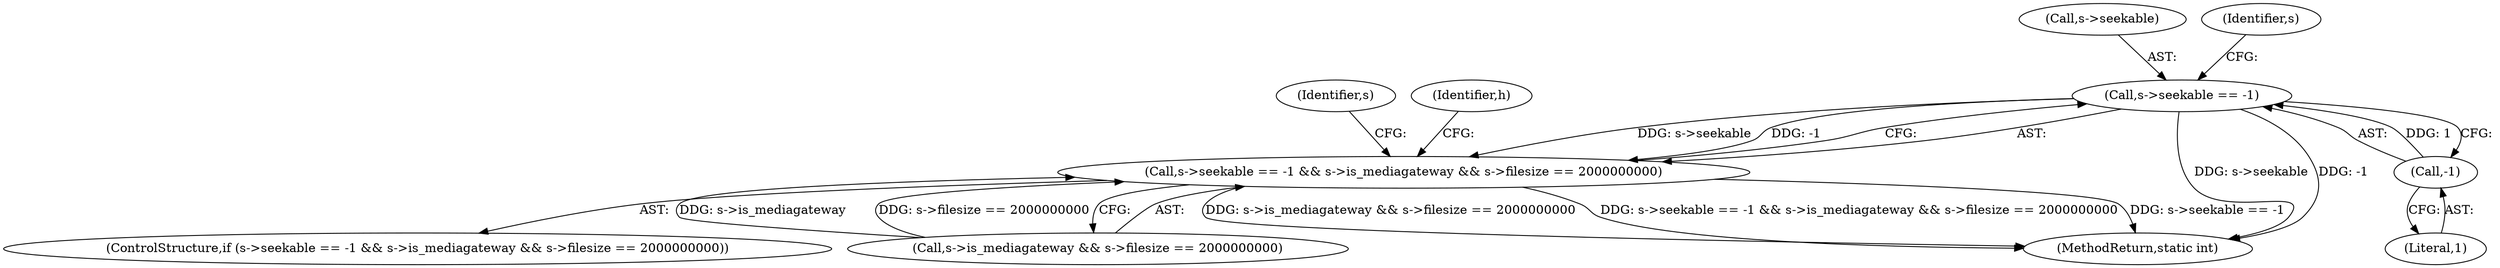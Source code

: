 digraph "0_FFmpeg_2a05c8f813de6f2278827734bf8102291e7484aa_3@pointer" {
"1000167" [label="(Call,s->seekable == -1)"];
"1000171" [label="(Call,-1)"];
"1000166" [label="(Call,s->seekable == -1 && s->is_mediagateway && s->filesize == 2000000000)"];
"1000189" [label="(Identifier,s)"];
"1000173" [label="(Call,s->is_mediagateway && s->filesize == 2000000000)"];
"1000166" [label="(Call,s->seekable == -1 && s->is_mediagateway && s->filesize == 2000000000)"];
"1000165" [label="(ControlStructure,if (s->seekable == -1 && s->is_mediagateway && s->filesize == 2000000000))"];
"1000167" [label="(Call,s->seekable == -1)"];
"1000184" [label="(Identifier,h)"];
"1000171" [label="(Call,-1)"];
"1000168" [label="(Call,s->seekable)"];
"1000175" [label="(Identifier,s)"];
"1000172" [label="(Literal,1)"];
"1000202" [label="(MethodReturn,static int)"];
"1000167" -> "1000166"  [label="AST: "];
"1000167" -> "1000171"  [label="CFG: "];
"1000168" -> "1000167"  [label="AST: "];
"1000171" -> "1000167"  [label="AST: "];
"1000175" -> "1000167"  [label="CFG: "];
"1000166" -> "1000167"  [label="CFG: "];
"1000167" -> "1000202"  [label="DDG: s->seekable"];
"1000167" -> "1000202"  [label="DDG: -1"];
"1000167" -> "1000166"  [label="DDG: s->seekable"];
"1000167" -> "1000166"  [label="DDG: -1"];
"1000171" -> "1000167"  [label="DDG: 1"];
"1000171" -> "1000172"  [label="CFG: "];
"1000172" -> "1000171"  [label="AST: "];
"1000166" -> "1000165"  [label="AST: "];
"1000166" -> "1000173"  [label="CFG: "];
"1000173" -> "1000166"  [label="AST: "];
"1000184" -> "1000166"  [label="CFG: "];
"1000189" -> "1000166"  [label="CFG: "];
"1000166" -> "1000202"  [label="DDG: s->seekable == -1 && s->is_mediagateway && s->filesize == 2000000000"];
"1000166" -> "1000202"  [label="DDG: s->seekable == -1"];
"1000166" -> "1000202"  [label="DDG: s->is_mediagateway && s->filesize == 2000000000"];
"1000173" -> "1000166"  [label="DDG: s->is_mediagateway"];
"1000173" -> "1000166"  [label="DDG: s->filesize == 2000000000"];
}
